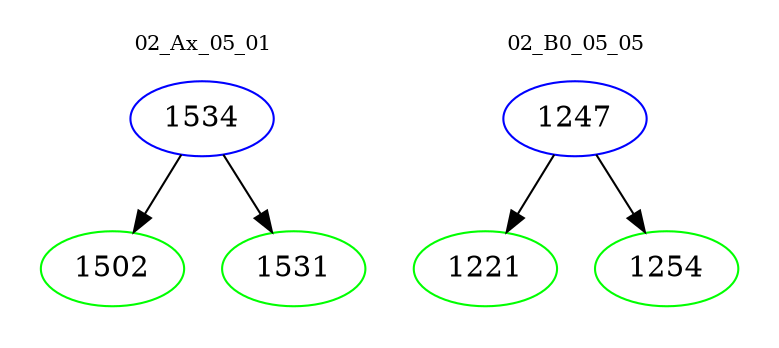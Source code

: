 digraph{
subgraph cluster_0 {
color = white
label = "02_Ax_05_01";
fontsize=10;
T0_1534 [label="1534", color="blue"]
T0_1534 -> T0_1502 [color="black"]
T0_1502 [label="1502", color="green"]
T0_1534 -> T0_1531 [color="black"]
T0_1531 [label="1531", color="green"]
}
subgraph cluster_1 {
color = white
label = "02_B0_05_05";
fontsize=10;
T1_1247 [label="1247", color="blue"]
T1_1247 -> T1_1221 [color="black"]
T1_1221 [label="1221", color="green"]
T1_1247 -> T1_1254 [color="black"]
T1_1254 [label="1254", color="green"]
}
}
